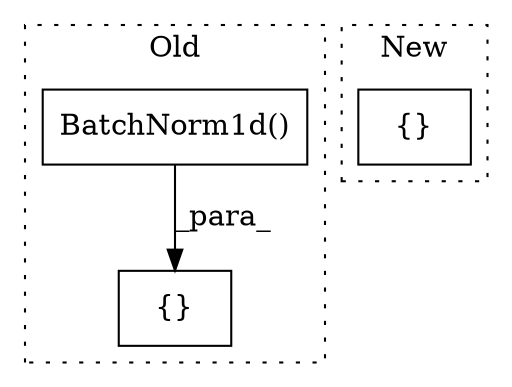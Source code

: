 digraph G {
subgraph cluster0 {
1 [label="BatchNorm1d()" a="75" s="930,956" l="15,1" shape="box"];
3 [label="{}" a="59" s="929,957" l="1,0" shape="box"];
label = "Old";
style="dotted";
}
subgraph cluster1 {
2 [label="{}" a="59" s="717,735" l="1,0" shape="box"];
label = "New";
style="dotted";
}
1 -> 3 [label="_para_"];
}